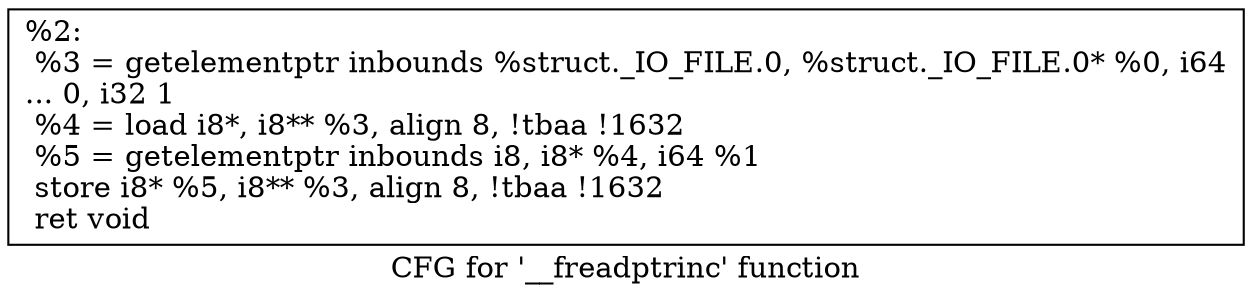 digraph "CFG for '__freadptrinc' function" {
	label="CFG for '__freadptrinc' function";

	Node0x1f8d730 [shape=record,label="{%2:\l  %3 = getelementptr inbounds %struct._IO_FILE.0, %struct._IO_FILE.0* %0, i64\l... 0, i32 1\l  %4 = load i8*, i8** %3, align 8, !tbaa !1632\l  %5 = getelementptr inbounds i8, i8* %4, i64 %1\l  store i8* %5, i8** %3, align 8, !tbaa !1632\l  ret void\l}"];
}
